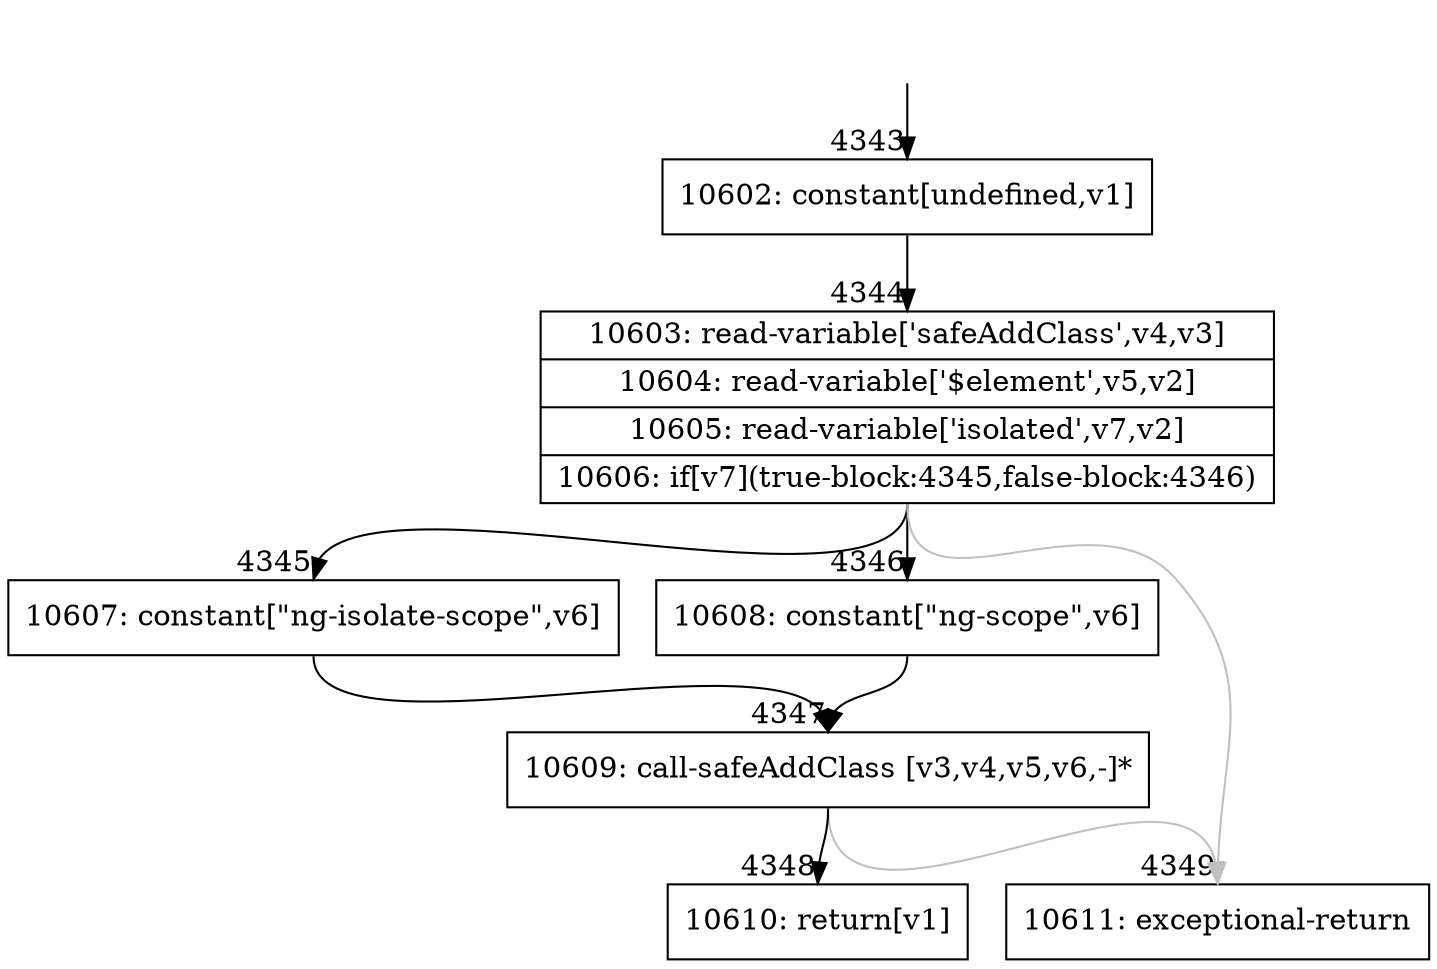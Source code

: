 digraph {
rankdir="TD"
BB_entry360[shape=none,label=""];
BB_entry360 -> BB4343 [tailport=s, headport=n, headlabel="    4343"]
BB4343 [shape=record label="{10602: constant[undefined,v1]}" ] 
BB4343 -> BB4344 [tailport=s, headport=n, headlabel="      4344"]
BB4344 [shape=record label="{10603: read-variable['safeAddClass',v4,v3]|10604: read-variable['$element',v5,v2]|10605: read-variable['isolated',v7,v2]|10606: if[v7](true-block:4345,false-block:4346)}" ] 
BB4344 -> BB4345 [tailport=s, headport=n, headlabel="      4345"]
BB4344 -> BB4346 [tailport=s, headport=n, headlabel="      4346"]
BB4344 -> BB4349 [tailport=s, headport=n, color=gray, headlabel="      4349"]
BB4345 [shape=record label="{10607: constant[\"ng-isolate-scope\",v6]}" ] 
BB4345 -> BB4347 [tailport=s, headport=n, headlabel="      4347"]
BB4346 [shape=record label="{10608: constant[\"ng-scope\",v6]}" ] 
BB4346 -> BB4347 [tailport=s, headport=n]
BB4347 [shape=record label="{10609: call-safeAddClass [v3,v4,v5,v6,-]*}" ] 
BB4347 -> BB4348 [tailport=s, headport=n, headlabel="      4348"]
BB4347 -> BB4349 [tailport=s, headport=n, color=gray]
BB4348 [shape=record label="{10610: return[v1]}" ] 
BB4349 [shape=record label="{10611: exceptional-return}" ] 
//#$~ 7346
}
